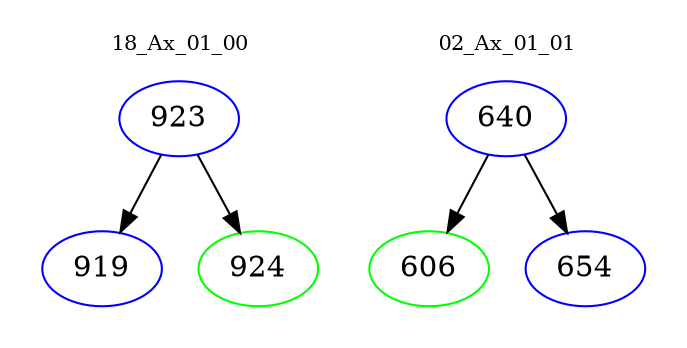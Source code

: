 digraph{
subgraph cluster_0 {
color = white
label = "18_Ax_01_00";
fontsize=10;
T0_923 [label="923", color="blue"]
T0_923 -> T0_919 [color="black"]
T0_919 [label="919", color="blue"]
T0_923 -> T0_924 [color="black"]
T0_924 [label="924", color="green"]
}
subgraph cluster_1 {
color = white
label = "02_Ax_01_01";
fontsize=10;
T1_640 [label="640", color="blue"]
T1_640 -> T1_606 [color="black"]
T1_606 [label="606", color="green"]
T1_640 -> T1_654 [color="black"]
T1_654 [label="654", color="blue"]
}
}
